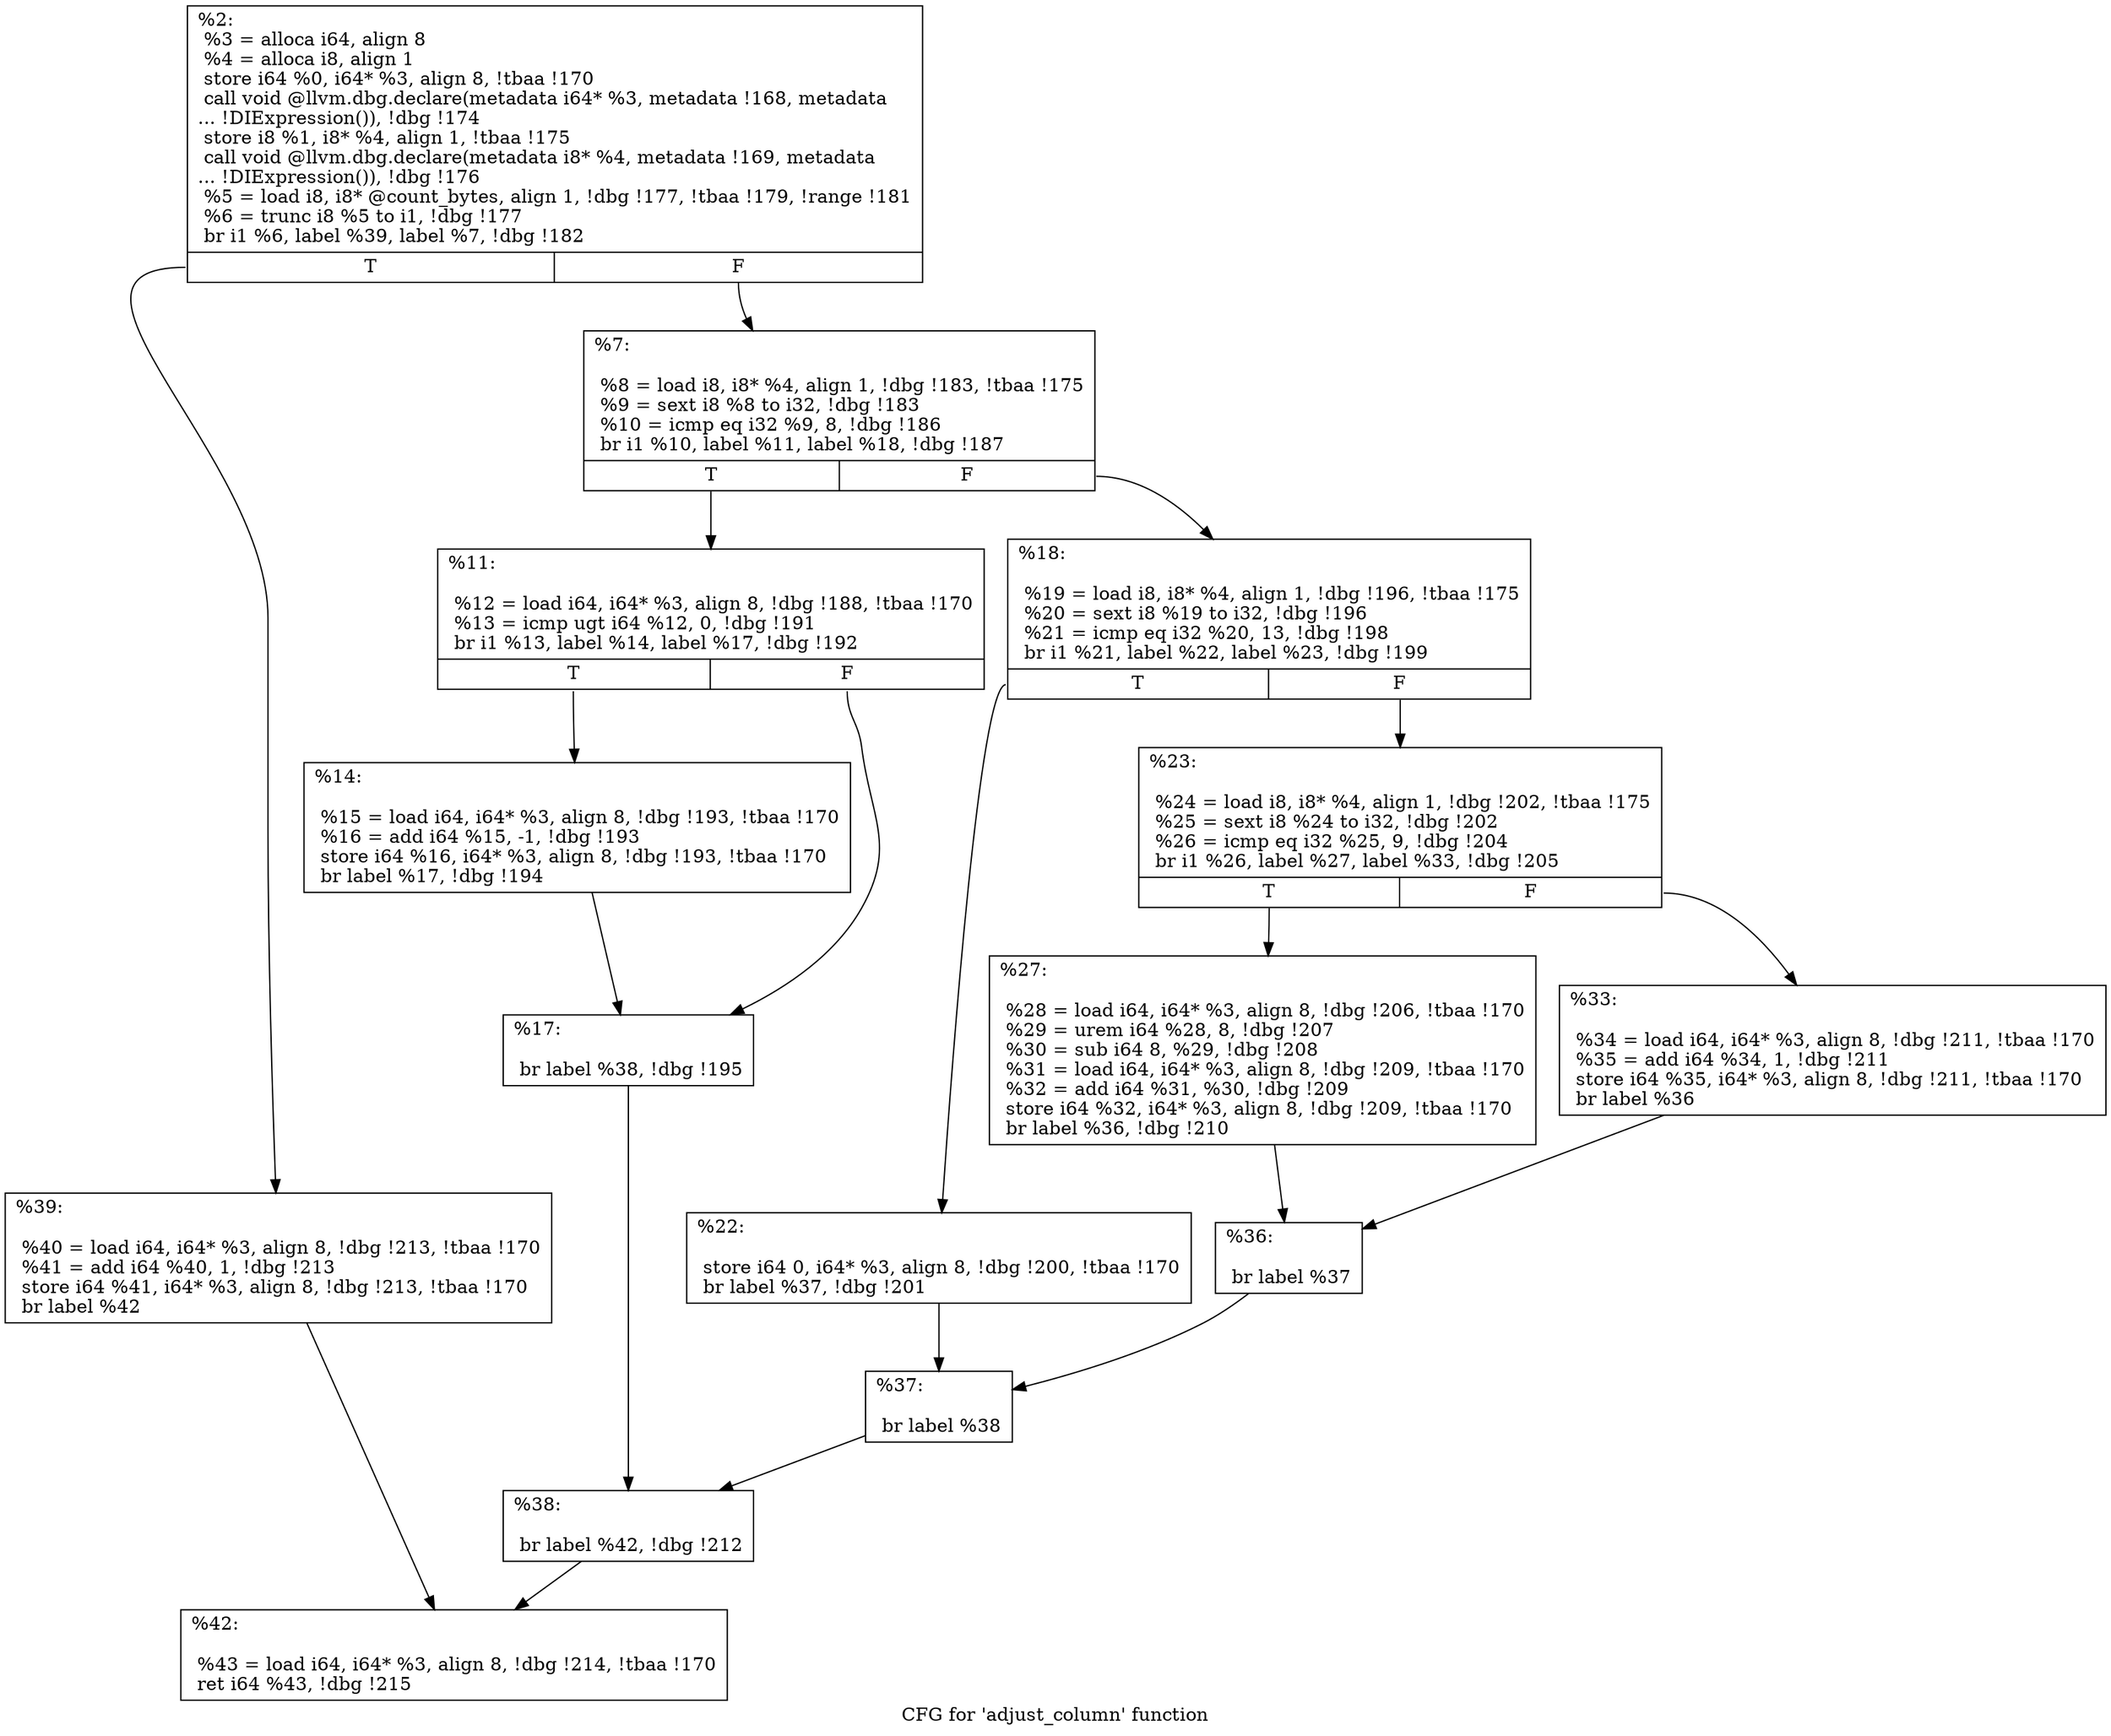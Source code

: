 digraph "CFG for 'adjust_column' function" {
	label="CFG for 'adjust_column' function";

	Node0x18dc2b0 [shape=record,label="{%2:\l  %3 = alloca i64, align 8\l  %4 = alloca i8, align 1\l  store i64 %0, i64* %3, align 8, !tbaa !170\l  call void @llvm.dbg.declare(metadata i64* %3, metadata !168, metadata\l... !DIExpression()), !dbg !174\l  store i8 %1, i8* %4, align 1, !tbaa !175\l  call void @llvm.dbg.declare(metadata i8* %4, metadata !169, metadata\l... !DIExpression()), !dbg !176\l  %5 = load i8, i8* @count_bytes, align 1, !dbg !177, !tbaa !179, !range !181\l  %6 = trunc i8 %5 to i1, !dbg !177\l  br i1 %6, label %39, label %7, !dbg !182\l|{<s0>T|<s1>F}}"];
	Node0x18dc2b0:s0 -> Node0x18ce8d0;
	Node0x18dc2b0:s1 -> Node0x18ce510;
	Node0x18ce510 [shape=record,label="{%7:\l\l  %8 = load i8, i8* %4, align 1, !dbg !183, !tbaa !175\l  %9 = sext i8 %8 to i32, !dbg !183\l  %10 = icmp eq i32 %9, 8, !dbg !186\l  br i1 %10, label %11, label %18, !dbg !187\l|{<s0>T|<s1>F}}"];
	Node0x18ce510:s0 -> Node0x18ce560;
	Node0x18ce510:s1 -> Node0x18ce650;
	Node0x18ce560 [shape=record,label="{%11:\l\l  %12 = load i64, i64* %3, align 8, !dbg !188, !tbaa !170\l  %13 = icmp ugt i64 %12, 0, !dbg !191\l  br i1 %13, label %14, label %17, !dbg !192\l|{<s0>T|<s1>F}}"];
	Node0x18ce560:s0 -> Node0x18ce5b0;
	Node0x18ce560:s1 -> Node0x18ce600;
	Node0x18ce5b0 [shape=record,label="{%14:\l\l  %15 = load i64, i64* %3, align 8, !dbg !193, !tbaa !170\l  %16 = add i64 %15, -1, !dbg !193\l  store i64 %16, i64* %3, align 8, !dbg !193, !tbaa !170\l  br label %17, !dbg !194\l}"];
	Node0x18ce5b0 -> Node0x18ce600;
	Node0x18ce600 [shape=record,label="{%17:\l\l  br label %38, !dbg !195\l}"];
	Node0x18ce600 -> Node0x18ce880;
	Node0x18ce650 [shape=record,label="{%18:\l\l  %19 = load i8, i8* %4, align 1, !dbg !196, !tbaa !175\l  %20 = sext i8 %19 to i32, !dbg !196\l  %21 = icmp eq i32 %20, 13, !dbg !198\l  br i1 %21, label %22, label %23, !dbg !199\l|{<s0>T|<s1>F}}"];
	Node0x18ce650:s0 -> Node0x18ce6a0;
	Node0x18ce650:s1 -> Node0x18ce6f0;
	Node0x18ce6a0 [shape=record,label="{%22:\l\l  store i64 0, i64* %3, align 8, !dbg !200, !tbaa !170\l  br label %37, !dbg !201\l}"];
	Node0x18ce6a0 -> Node0x18ce830;
	Node0x18ce6f0 [shape=record,label="{%23:\l\l  %24 = load i8, i8* %4, align 1, !dbg !202, !tbaa !175\l  %25 = sext i8 %24 to i32, !dbg !202\l  %26 = icmp eq i32 %25, 9, !dbg !204\l  br i1 %26, label %27, label %33, !dbg !205\l|{<s0>T|<s1>F}}"];
	Node0x18ce6f0:s0 -> Node0x18ce740;
	Node0x18ce6f0:s1 -> Node0x18ce790;
	Node0x18ce740 [shape=record,label="{%27:\l\l  %28 = load i64, i64* %3, align 8, !dbg !206, !tbaa !170\l  %29 = urem i64 %28, 8, !dbg !207\l  %30 = sub i64 8, %29, !dbg !208\l  %31 = load i64, i64* %3, align 8, !dbg !209, !tbaa !170\l  %32 = add i64 %31, %30, !dbg !209\l  store i64 %32, i64* %3, align 8, !dbg !209, !tbaa !170\l  br label %36, !dbg !210\l}"];
	Node0x18ce740 -> Node0x18ce7e0;
	Node0x18ce790 [shape=record,label="{%33:\l\l  %34 = load i64, i64* %3, align 8, !dbg !211, !tbaa !170\l  %35 = add i64 %34, 1, !dbg !211\l  store i64 %35, i64* %3, align 8, !dbg !211, !tbaa !170\l  br label %36\l}"];
	Node0x18ce790 -> Node0x18ce7e0;
	Node0x18ce7e0 [shape=record,label="{%36:\l\l  br label %37\l}"];
	Node0x18ce7e0 -> Node0x18ce830;
	Node0x18ce830 [shape=record,label="{%37:\l\l  br label %38\l}"];
	Node0x18ce830 -> Node0x18ce880;
	Node0x18ce880 [shape=record,label="{%38:\l\l  br label %42, !dbg !212\l}"];
	Node0x18ce880 -> Node0x18ce920;
	Node0x18ce8d0 [shape=record,label="{%39:\l\l  %40 = load i64, i64* %3, align 8, !dbg !213, !tbaa !170\l  %41 = add i64 %40, 1, !dbg !213\l  store i64 %41, i64* %3, align 8, !dbg !213, !tbaa !170\l  br label %42\l}"];
	Node0x18ce8d0 -> Node0x18ce920;
	Node0x18ce920 [shape=record,label="{%42:\l\l  %43 = load i64, i64* %3, align 8, !dbg !214, !tbaa !170\l  ret i64 %43, !dbg !215\l}"];
}
